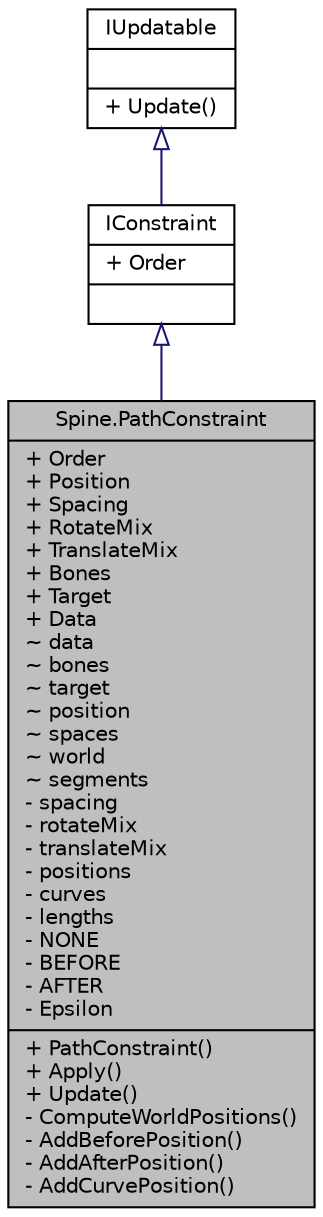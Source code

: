 digraph "Spine.PathConstraint"
{
 // LATEX_PDF_SIZE
  edge [fontname="Helvetica",fontsize="10",labelfontname="Helvetica",labelfontsize="10"];
  node [fontname="Helvetica",fontsize="10",shape=record];
  Node1 [label="{Spine.PathConstraint\n|+ Order\l+ Position\l+ Spacing\l+ RotateMix\l+ TranslateMix\l+ Bones\l+ Target\l+ Data\l~ data\l~ bones\l~ target\l~ position\l~ spaces\l~ world\l~ segments\l- spacing\l- rotateMix\l- translateMix\l- positions\l- curves\l- lengths\l- NONE\l- BEFORE\l- AFTER\l- Epsilon\l|+ PathConstraint()\l+ Apply()\l+ Update()\l- ComputeWorldPositions()\l- AddBeforePosition()\l- AddAfterPosition()\l- AddCurvePosition()\l}",height=0.2,width=0.4,color="black", fillcolor="grey75", style="filled", fontcolor="black",tooltip=" "];
  Node2 -> Node1 [dir="back",color="midnightblue",fontsize="10",style="solid",arrowtail="onormal",fontname="Helvetica"];
  Node2 [label="{IConstraint\n|+ Order\l|}",height=0.2,width=0.4,color="black", fillcolor="white", style="filled",URL="$interface_spine_1_1_i_constraint.html",tooltip="The interface for all constraints."];
  Node3 -> Node2 [dir="back",color="midnightblue",fontsize="10",style="solid",arrowtail="onormal",fontname="Helvetica"];
  Node3 [label="{IUpdatable\n||+ Update()\l}",height=0.2,width=0.4,color="black", fillcolor="white", style="filled",URL="$interface_spine_1_1_i_updatable.html",tooltip=" "];
}
